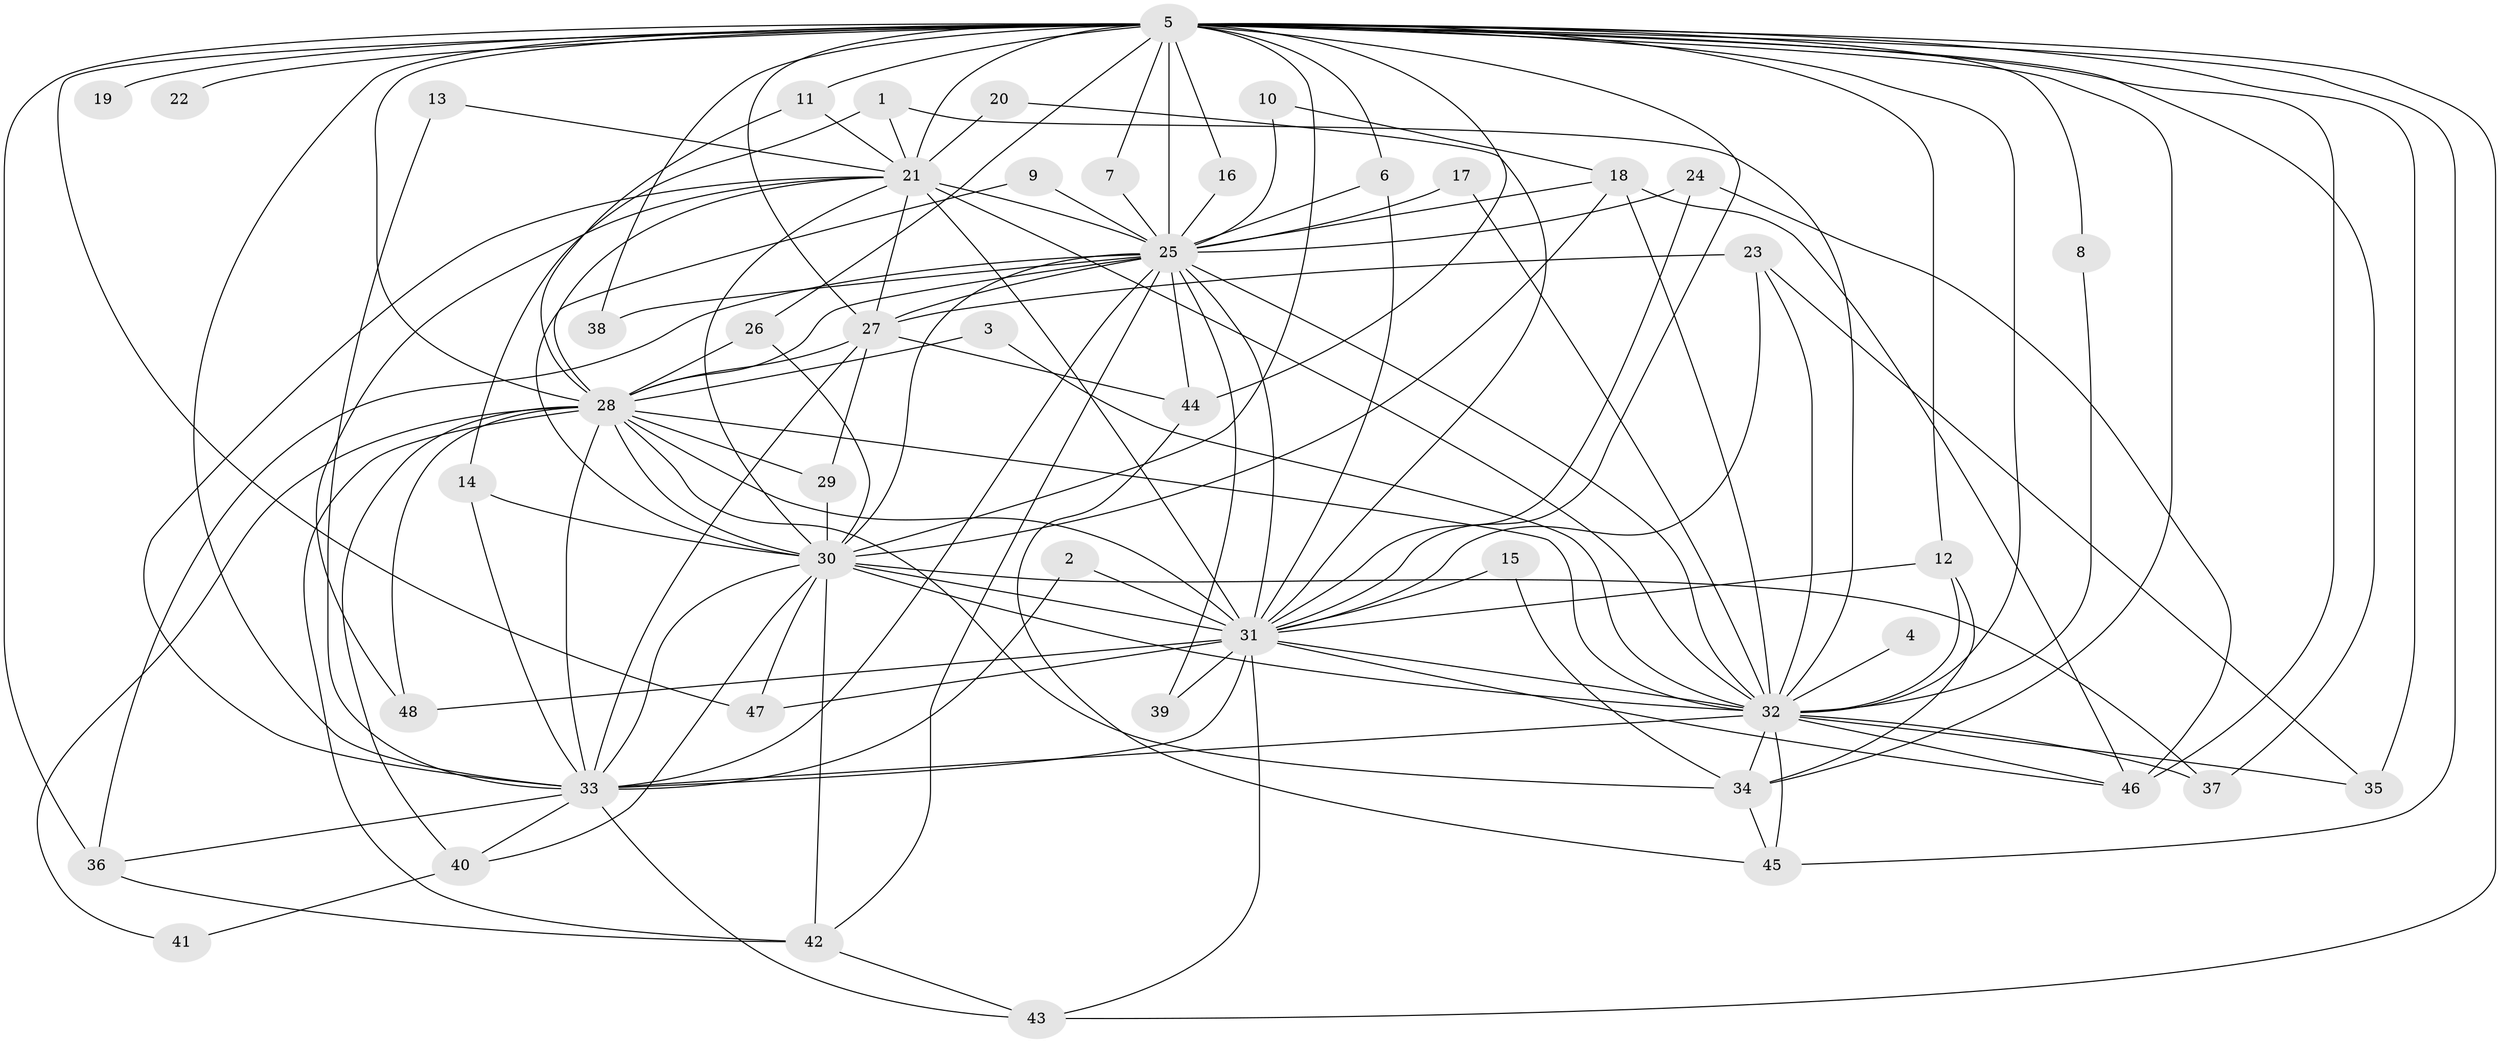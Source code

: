 // original degree distribution, {13: 0.010526315789473684, 29: 0.010526315789473684, 24: 0.010526315789473684, 17: 0.010526315789473684, 16: 0.010526315789473684, 14: 0.010526315789473684, 22: 0.010526315789473684, 20: 0.010526315789473684, 25: 0.010526315789473684, 28: 0.010526315789473684, 4: 0.09473684210526316, 3: 0.2631578947368421, 5: 0.031578947368421054, 2: 0.5052631578947369}
// Generated by graph-tools (version 1.1) at 2025/25/03/09/25 03:25:41]
// undirected, 48 vertices, 134 edges
graph export_dot {
graph [start="1"]
  node [color=gray90,style=filled];
  1;
  2;
  3;
  4;
  5;
  6;
  7;
  8;
  9;
  10;
  11;
  12;
  13;
  14;
  15;
  16;
  17;
  18;
  19;
  20;
  21;
  22;
  23;
  24;
  25;
  26;
  27;
  28;
  29;
  30;
  31;
  32;
  33;
  34;
  35;
  36;
  37;
  38;
  39;
  40;
  41;
  42;
  43;
  44;
  45;
  46;
  47;
  48;
  1 -- 14 [weight=1.0];
  1 -- 21 [weight=1.0];
  1 -- 32 [weight=2.0];
  2 -- 31 [weight=1.0];
  2 -- 33 [weight=1.0];
  3 -- 28 [weight=1.0];
  3 -- 32 [weight=1.0];
  4 -- 32 [weight=1.0];
  5 -- 6 [weight=1.0];
  5 -- 7 [weight=1.0];
  5 -- 8 [weight=1.0];
  5 -- 11 [weight=1.0];
  5 -- 12 [weight=1.0];
  5 -- 16 [weight=1.0];
  5 -- 19 [weight=1.0];
  5 -- 21 [weight=2.0];
  5 -- 22 [weight=1.0];
  5 -- 25 [weight=5.0];
  5 -- 26 [weight=1.0];
  5 -- 27 [weight=1.0];
  5 -- 28 [weight=2.0];
  5 -- 30 [weight=2.0];
  5 -- 31 [weight=2.0];
  5 -- 32 [weight=2.0];
  5 -- 33 [weight=3.0];
  5 -- 34 [weight=1.0];
  5 -- 35 [weight=1.0];
  5 -- 36 [weight=1.0];
  5 -- 37 [weight=1.0];
  5 -- 38 [weight=1.0];
  5 -- 43 [weight=1.0];
  5 -- 44 [weight=1.0];
  5 -- 45 [weight=1.0];
  5 -- 46 [weight=1.0];
  5 -- 47 [weight=1.0];
  6 -- 25 [weight=1.0];
  6 -- 31 [weight=1.0];
  7 -- 25 [weight=1.0];
  8 -- 32 [weight=1.0];
  9 -- 25 [weight=1.0];
  9 -- 30 [weight=1.0];
  10 -- 18 [weight=1.0];
  10 -- 25 [weight=1.0];
  11 -- 21 [weight=1.0];
  11 -- 28 [weight=1.0];
  12 -- 31 [weight=1.0];
  12 -- 32 [weight=1.0];
  12 -- 34 [weight=1.0];
  13 -- 21 [weight=1.0];
  13 -- 33 [weight=1.0];
  14 -- 30 [weight=1.0];
  14 -- 33 [weight=1.0];
  15 -- 31 [weight=1.0];
  15 -- 34 [weight=1.0];
  16 -- 25 [weight=1.0];
  17 -- 25 [weight=1.0];
  17 -- 32 [weight=1.0];
  18 -- 25 [weight=1.0];
  18 -- 30 [weight=1.0];
  18 -- 32 [weight=1.0];
  18 -- 46 [weight=1.0];
  20 -- 21 [weight=1.0];
  20 -- 31 [weight=1.0];
  21 -- 25 [weight=3.0];
  21 -- 27 [weight=1.0];
  21 -- 28 [weight=1.0];
  21 -- 30 [weight=1.0];
  21 -- 31 [weight=2.0];
  21 -- 32 [weight=1.0];
  21 -- 33 [weight=1.0];
  21 -- 48 [weight=1.0];
  23 -- 27 [weight=1.0];
  23 -- 31 [weight=1.0];
  23 -- 32 [weight=1.0];
  23 -- 35 [weight=1.0];
  24 -- 25 [weight=1.0];
  24 -- 31 [weight=2.0];
  24 -- 46 [weight=1.0];
  25 -- 27 [weight=1.0];
  25 -- 28 [weight=3.0];
  25 -- 30 [weight=2.0];
  25 -- 31 [weight=3.0];
  25 -- 32 [weight=2.0];
  25 -- 33 [weight=2.0];
  25 -- 36 [weight=1.0];
  25 -- 38 [weight=1.0];
  25 -- 39 [weight=1.0];
  25 -- 42 [weight=1.0];
  25 -- 44 [weight=1.0];
  26 -- 28 [weight=1.0];
  26 -- 30 [weight=1.0];
  27 -- 28 [weight=1.0];
  27 -- 29 [weight=1.0];
  27 -- 33 [weight=1.0];
  27 -- 44 [weight=1.0];
  28 -- 29 [weight=1.0];
  28 -- 30 [weight=3.0];
  28 -- 31 [weight=1.0];
  28 -- 32 [weight=2.0];
  28 -- 33 [weight=1.0];
  28 -- 34 [weight=1.0];
  28 -- 40 [weight=1.0];
  28 -- 41 [weight=1.0];
  28 -- 42 [weight=1.0];
  28 -- 48 [weight=1.0];
  29 -- 30 [weight=1.0];
  30 -- 31 [weight=2.0];
  30 -- 32 [weight=1.0];
  30 -- 33 [weight=1.0];
  30 -- 37 [weight=1.0];
  30 -- 40 [weight=1.0];
  30 -- 42 [weight=1.0];
  30 -- 47 [weight=1.0];
  31 -- 32 [weight=1.0];
  31 -- 33 [weight=1.0];
  31 -- 39 [weight=1.0];
  31 -- 43 [weight=1.0];
  31 -- 46 [weight=1.0];
  31 -- 47 [weight=1.0];
  31 -- 48 [weight=1.0];
  32 -- 33 [weight=2.0];
  32 -- 34 [weight=1.0];
  32 -- 35 [weight=1.0];
  32 -- 37 [weight=1.0];
  32 -- 45 [weight=1.0];
  32 -- 46 [weight=1.0];
  33 -- 36 [weight=1.0];
  33 -- 40 [weight=1.0];
  33 -- 43 [weight=1.0];
  34 -- 45 [weight=1.0];
  36 -- 42 [weight=1.0];
  40 -- 41 [weight=1.0];
  42 -- 43 [weight=1.0];
  44 -- 45 [weight=1.0];
}
